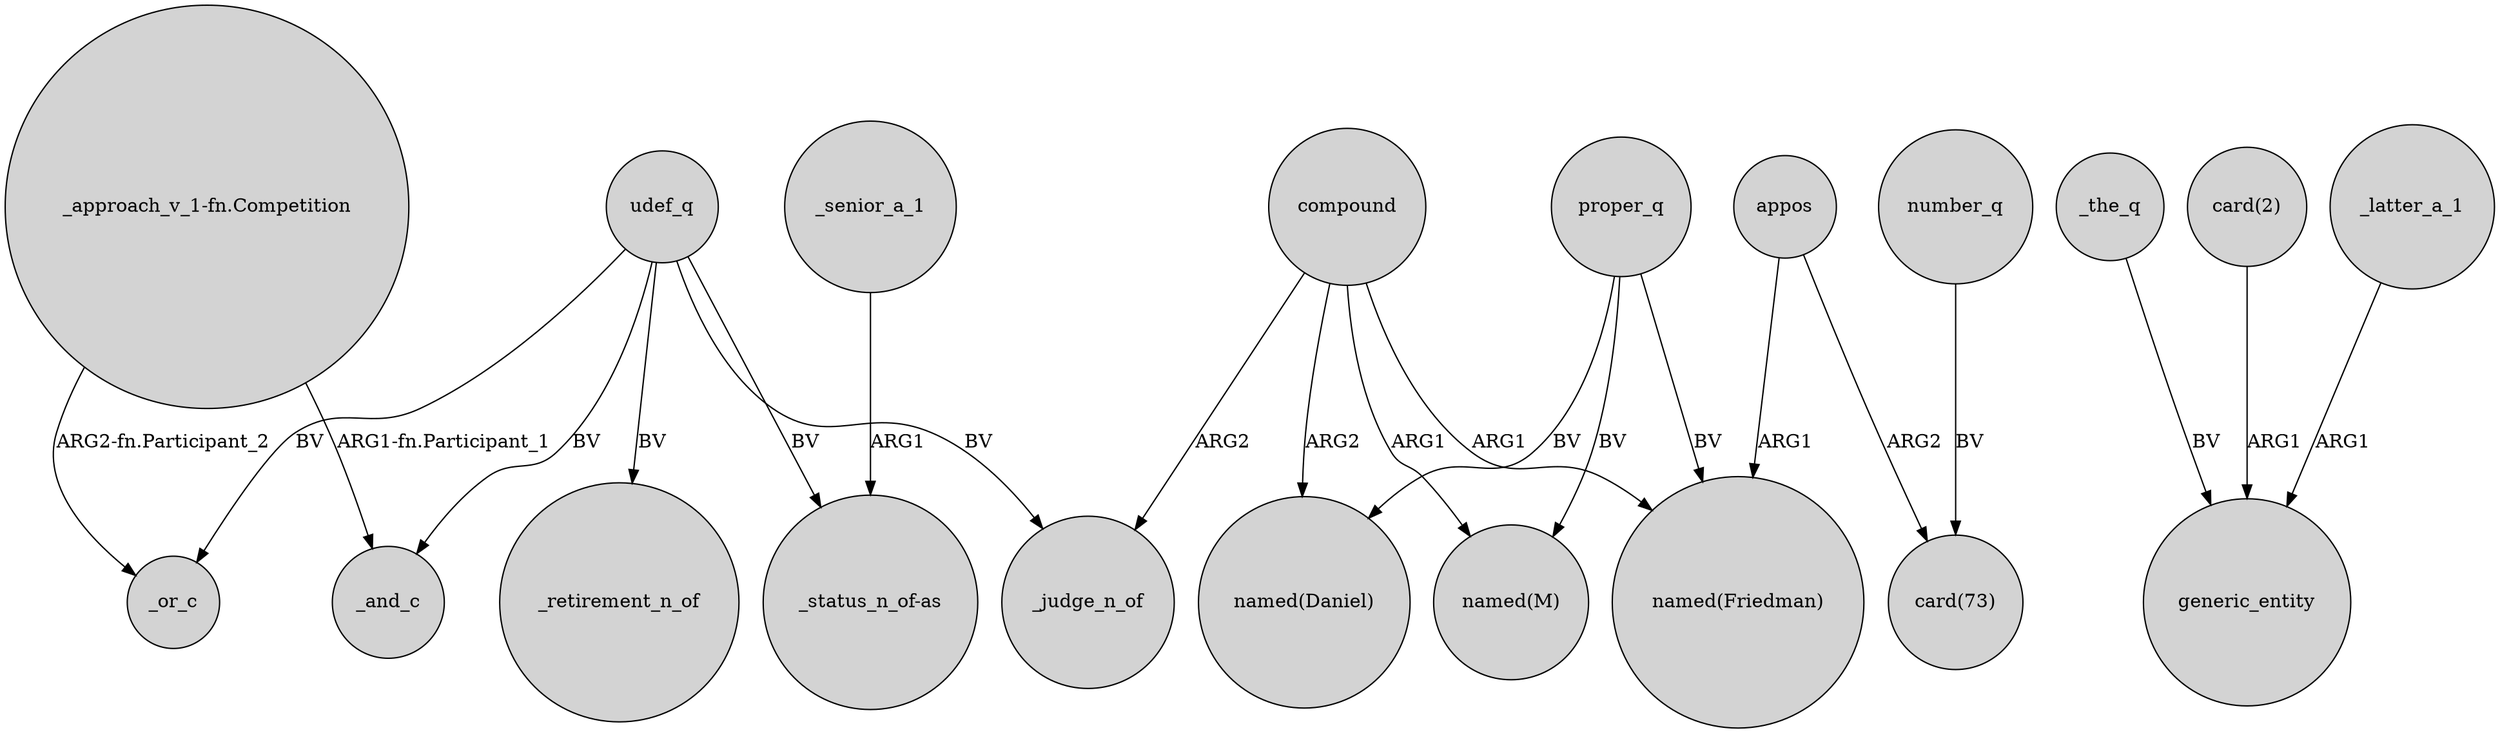 digraph {
	node [shape=circle style=filled]
	udef_q -> "_status_n_of-as" [label=BV]
	appos -> "named(Friedman)" [label=ARG1]
	compound -> "named(Friedman)" [label=ARG1]
	proper_q -> "named(M)" [label=BV]
	udef_q -> _and_c [label=BV]
	udef_q -> _judge_n_of [label=BV]
	udef_q -> _or_c [label=BV]
	number_q -> "card(73)" [label=BV]
	proper_q -> "named(Daniel)" [label=BV]
	compound -> "named(M)" [label=ARG1]
	"_approach_v_1-fn.Competition" -> _and_c [label="ARG1-fn.Participant_1"]
	_the_q -> generic_entity [label=BV]
	udef_q -> _retirement_n_of [label=BV]
	_senior_a_1 -> "_status_n_of-as" [label=ARG1]
	proper_q -> "named(Friedman)" [label=BV]
	"card(2)" -> generic_entity [label=ARG1]
	compound -> "named(Daniel)" [label=ARG2]
	_latter_a_1 -> generic_entity [label=ARG1]
	"_approach_v_1-fn.Competition" -> _or_c [label="ARG2-fn.Participant_2"]
	compound -> _judge_n_of [label=ARG2]
	appos -> "card(73)" [label=ARG2]
}
